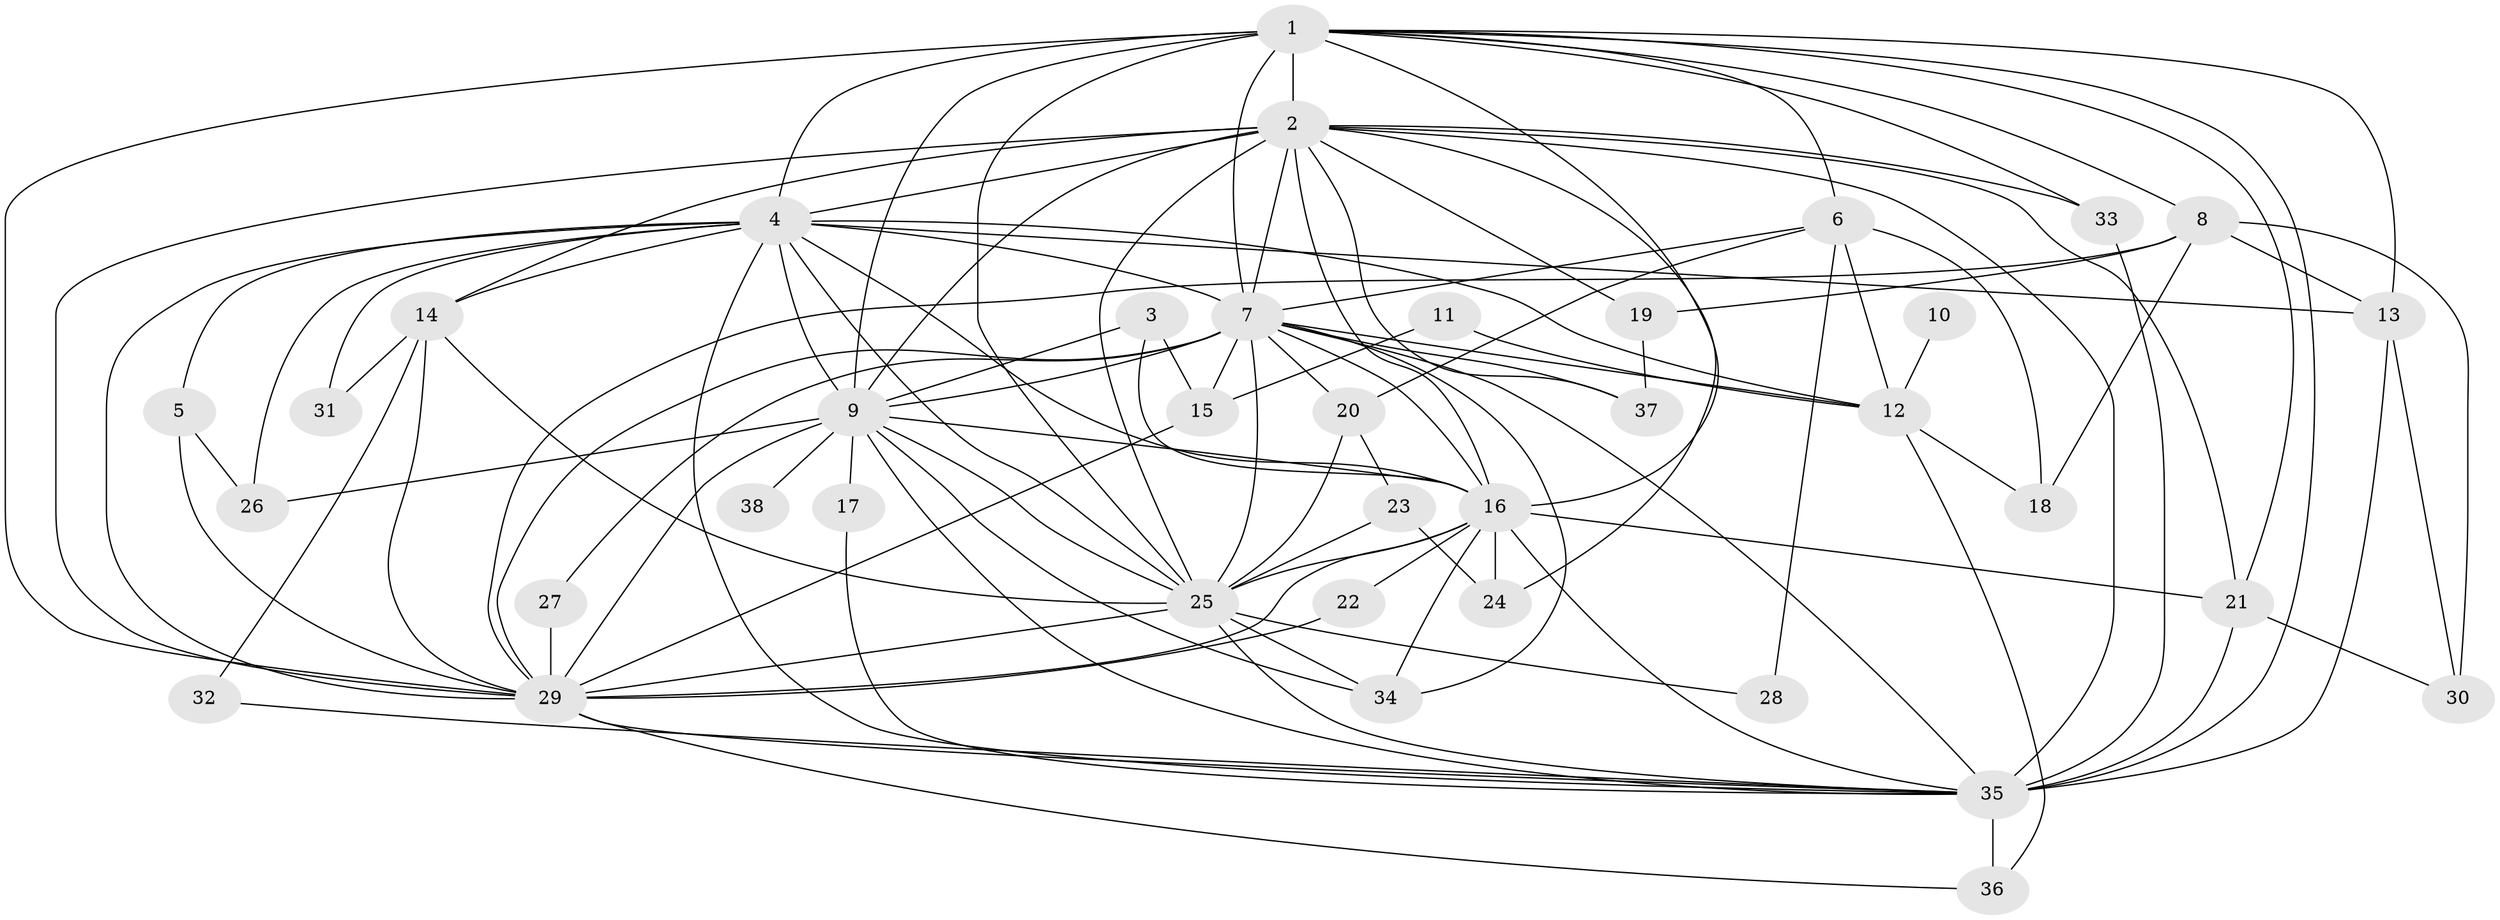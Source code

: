 // original degree distribution, {18: 0.02631578947368421, 16: 0.02631578947368421, 23: 0.013157894736842105, 21: 0.013157894736842105, 13: 0.013157894736842105, 14: 0.013157894736842105, 17: 0.02631578947368421, 3: 0.2236842105263158, 2: 0.5131578947368421, 6: 0.02631578947368421, 5: 0.013157894736842105, 4: 0.06578947368421052, 7: 0.013157894736842105, 8: 0.013157894736842105}
// Generated by graph-tools (version 1.1) at 2025/01/03/09/25 03:01:24]
// undirected, 38 vertices, 110 edges
graph export_dot {
graph [start="1"]
  node [color=gray90,style=filled];
  1;
  2;
  3;
  4;
  5;
  6;
  7;
  8;
  9;
  10;
  11;
  12;
  13;
  14;
  15;
  16;
  17;
  18;
  19;
  20;
  21;
  22;
  23;
  24;
  25;
  26;
  27;
  28;
  29;
  30;
  31;
  32;
  33;
  34;
  35;
  36;
  37;
  38;
  1 -- 2 [weight=2.0];
  1 -- 4 [weight=1.0];
  1 -- 6 [weight=1.0];
  1 -- 7 [weight=2.0];
  1 -- 8 [weight=1.0];
  1 -- 9 [weight=1.0];
  1 -- 13 [weight=1.0];
  1 -- 16 [weight=1.0];
  1 -- 21 [weight=1.0];
  1 -- 25 [weight=2.0];
  1 -- 29 [weight=1.0];
  1 -- 33 [weight=1.0];
  1 -- 35 [weight=1.0];
  2 -- 4 [weight=2.0];
  2 -- 7 [weight=2.0];
  2 -- 9 [weight=3.0];
  2 -- 14 [weight=1.0];
  2 -- 16 [weight=2.0];
  2 -- 19 [weight=1.0];
  2 -- 21 [weight=1.0];
  2 -- 24 [weight=1.0];
  2 -- 25 [weight=2.0];
  2 -- 29 [weight=2.0];
  2 -- 33 [weight=1.0];
  2 -- 35 [weight=3.0];
  2 -- 37 [weight=1.0];
  3 -- 9 [weight=1.0];
  3 -- 15 [weight=1.0];
  3 -- 16 [weight=1.0];
  4 -- 5 [weight=1.0];
  4 -- 7 [weight=1.0];
  4 -- 9 [weight=1.0];
  4 -- 12 [weight=1.0];
  4 -- 13 [weight=1.0];
  4 -- 14 [weight=1.0];
  4 -- 16 [weight=1.0];
  4 -- 25 [weight=2.0];
  4 -- 26 [weight=1.0];
  4 -- 29 [weight=1.0];
  4 -- 31 [weight=1.0];
  4 -- 35 [weight=1.0];
  5 -- 26 [weight=1.0];
  5 -- 29 [weight=1.0];
  6 -- 7 [weight=2.0];
  6 -- 12 [weight=1.0];
  6 -- 18 [weight=1.0];
  6 -- 20 [weight=1.0];
  6 -- 28 [weight=1.0];
  7 -- 9 [weight=1.0];
  7 -- 12 [weight=1.0];
  7 -- 15 [weight=1.0];
  7 -- 16 [weight=1.0];
  7 -- 20 [weight=1.0];
  7 -- 25 [weight=3.0];
  7 -- 27 [weight=1.0];
  7 -- 29 [weight=2.0];
  7 -- 34 [weight=1.0];
  7 -- 35 [weight=1.0];
  7 -- 37 [weight=1.0];
  8 -- 13 [weight=1.0];
  8 -- 18 [weight=1.0];
  8 -- 19 [weight=1.0];
  8 -- 29 [weight=1.0];
  8 -- 30 [weight=1.0];
  9 -- 16 [weight=1.0];
  9 -- 17 [weight=2.0];
  9 -- 25 [weight=1.0];
  9 -- 26 [weight=1.0];
  9 -- 29 [weight=1.0];
  9 -- 34 [weight=1.0];
  9 -- 35 [weight=1.0];
  9 -- 38 [weight=1.0];
  10 -- 12 [weight=1.0];
  11 -- 12 [weight=1.0];
  11 -- 15 [weight=1.0];
  12 -- 18 [weight=1.0];
  12 -- 36 [weight=1.0];
  13 -- 30 [weight=1.0];
  13 -- 35 [weight=1.0];
  14 -- 25 [weight=1.0];
  14 -- 29 [weight=1.0];
  14 -- 31 [weight=1.0];
  14 -- 32 [weight=1.0];
  15 -- 29 [weight=1.0];
  16 -- 21 [weight=1.0];
  16 -- 22 [weight=1.0];
  16 -- 24 [weight=1.0];
  16 -- 25 [weight=1.0];
  16 -- 29 [weight=4.0];
  16 -- 34 [weight=1.0];
  16 -- 35 [weight=1.0];
  17 -- 35 [weight=1.0];
  19 -- 37 [weight=1.0];
  20 -- 23 [weight=1.0];
  20 -- 25 [weight=1.0];
  21 -- 30 [weight=1.0];
  21 -- 35 [weight=1.0];
  22 -- 29 [weight=2.0];
  23 -- 24 [weight=1.0];
  23 -- 25 [weight=1.0];
  25 -- 28 [weight=1.0];
  25 -- 29 [weight=1.0];
  25 -- 34 [weight=1.0];
  25 -- 35 [weight=1.0];
  27 -- 29 [weight=2.0];
  29 -- 35 [weight=1.0];
  29 -- 36 [weight=1.0];
  32 -- 35 [weight=1.0];
  33 -- 35 [weight=2.0];
  35 -- 36 [weight=1.0];
}
